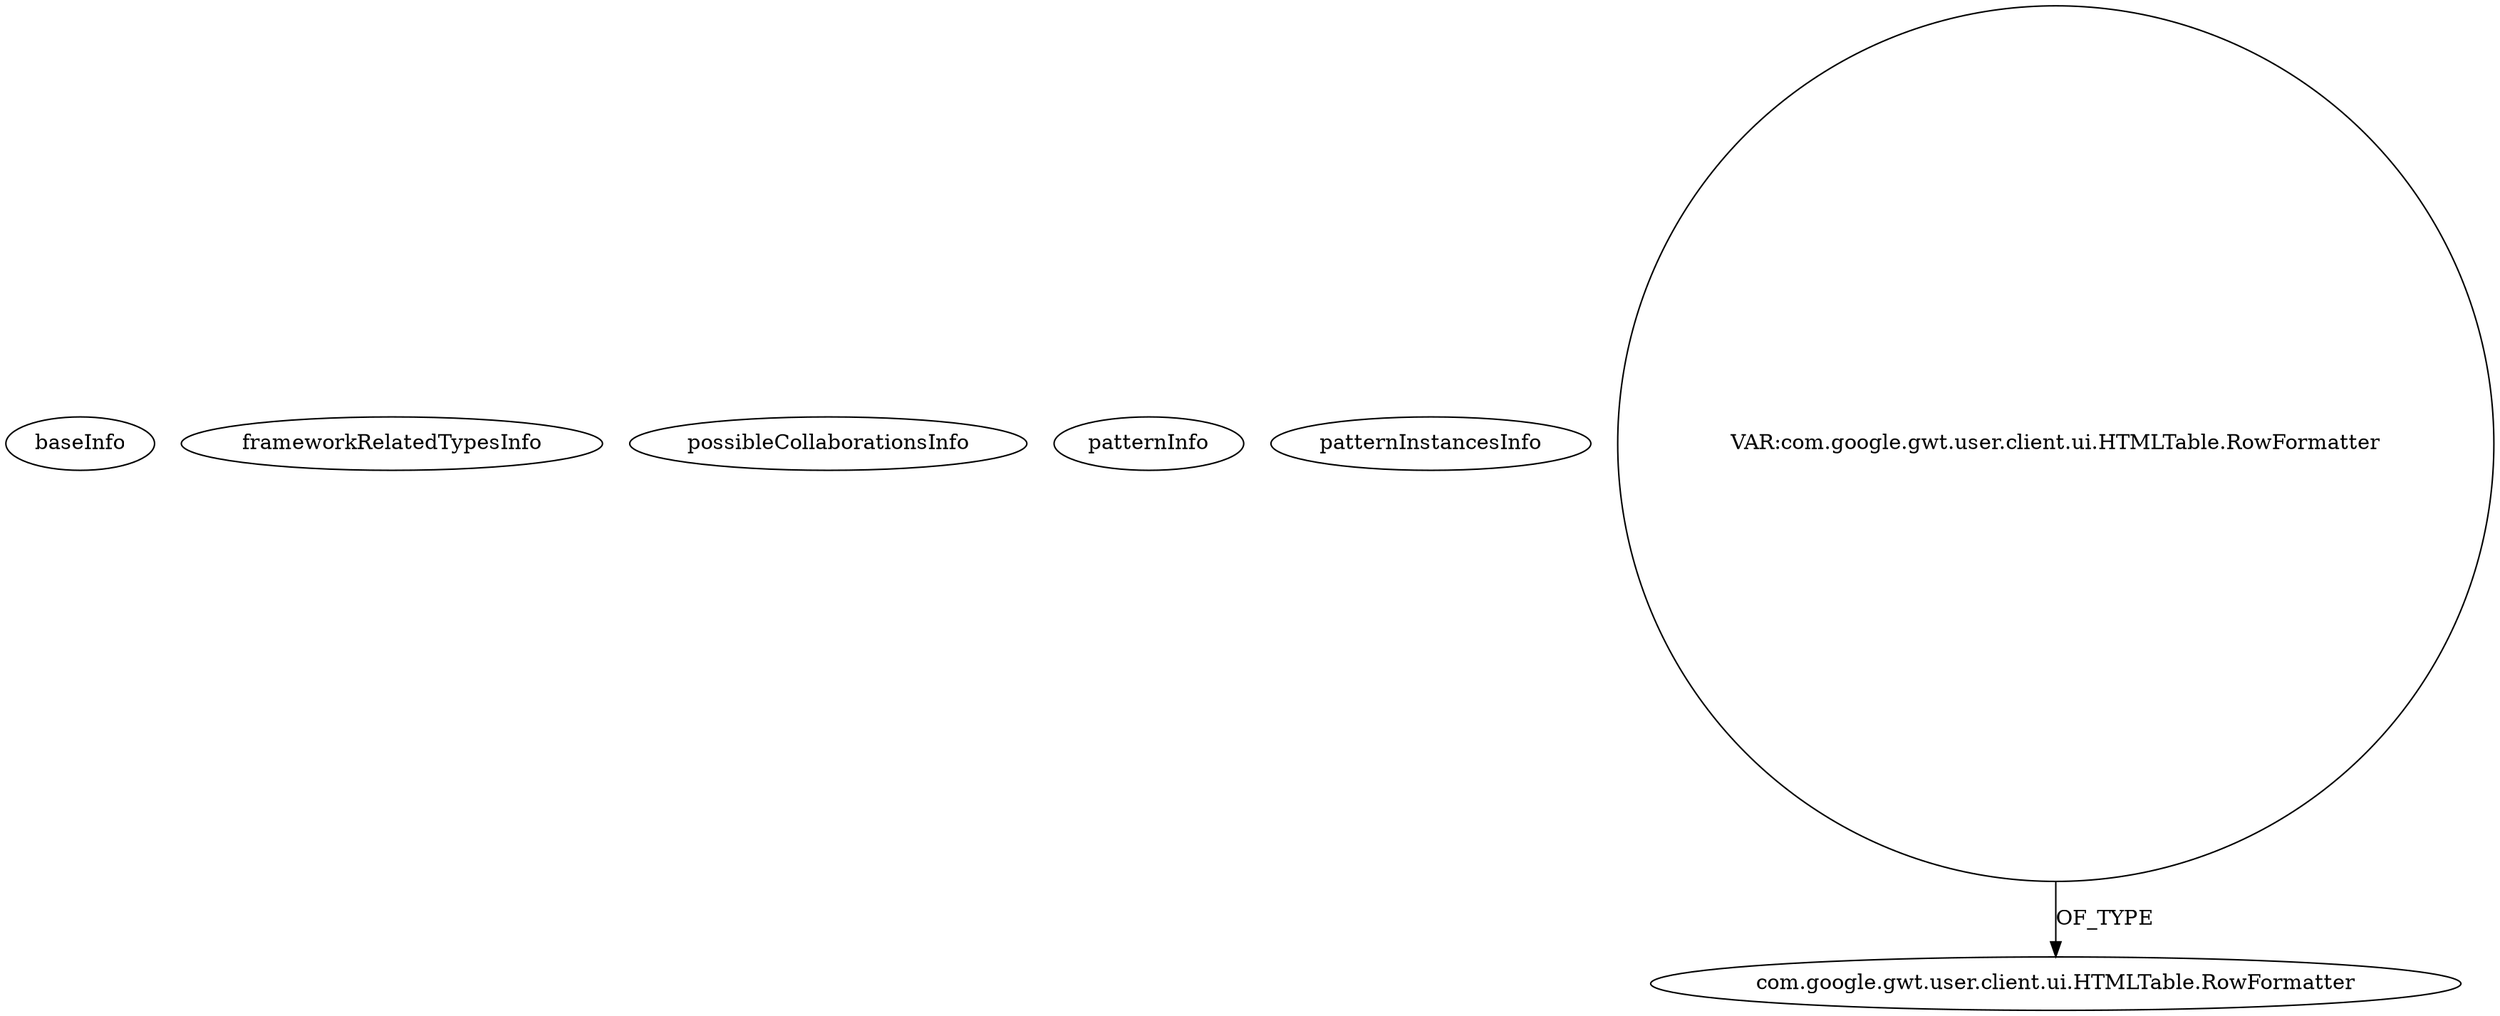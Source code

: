 digraph {
baseInfo[graphId=1473,category="pattern",isAnonymous=false,possibleRelation=false]
frameworkRelatedTypesInfo[]
possibleCollaborationsInfo[]
patternInfo[frequency=2.0,patternRootClient=null]
patternInstancesInfo[0="hmiguellima-ugat~/hmiguellima-ugat/ugat-master/src/org/ucp/gwt/widgets/EventsCalendarTable.java~EventsCalendarTable_EventRenderer_OnRender~2963",1="chrte-TemperatureWatcher~/chrte-TemperatureWatcher/TemperatureWatcher-master/src/com/google/gwt/sample/stockwatcher/client/TemperatureWatcher.java~TemperatureWatcher~1066"]
118[label="com.google.gwt.user.client.ui.HTMLTable.RowFormatter",vertexType="FRAMEWORK_CLASS_TYPE",isFrameworkType=false]
159[label="VAR:com.google.gwt.user.client.ui.HTMLTable.RowFormatter",vertexType="VARIABLE_EXPRESION",isFrameworkType=false,shape=circle]
159->118[label="OF_TYPE"]
}
